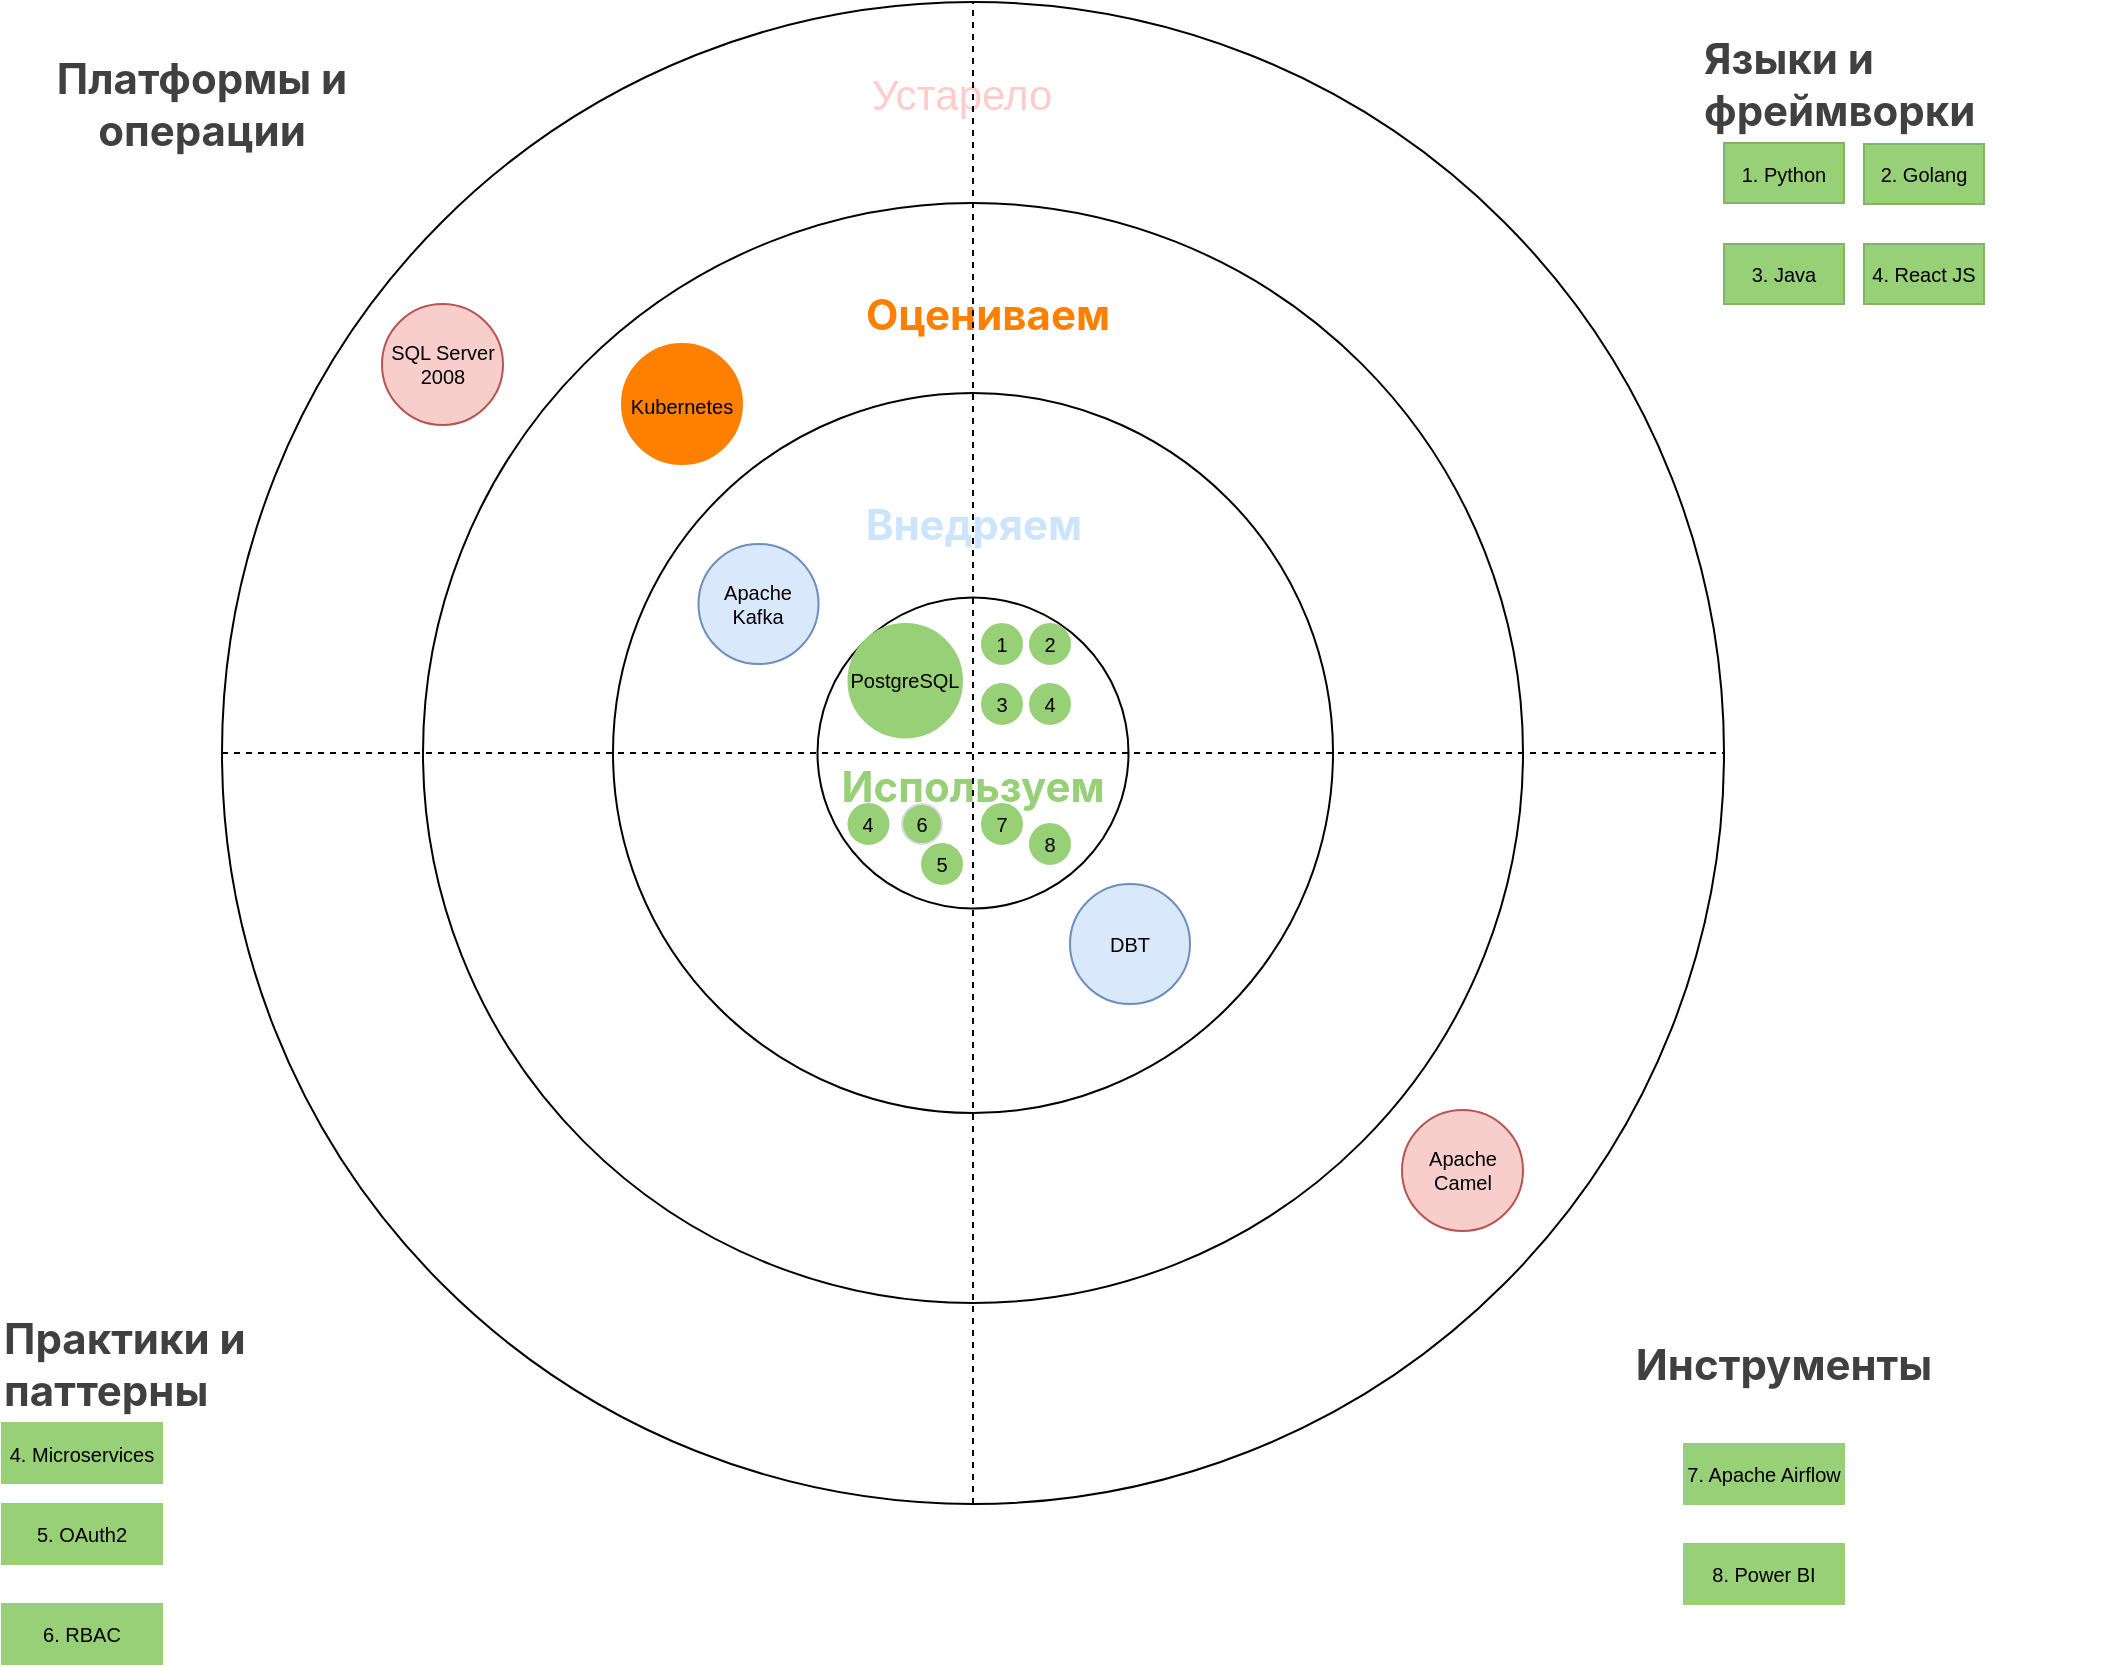 <mxfile version="27.0.5">
  <diagram name="Страница 1" id="iZmvzMKgDoDC7Smftsxc">
    <mxGraphModel dx="2254" dy="-276" grid="1" gridSize="10" guides="1" tooltips="1" connect="1" arrows="1" fold="1" page="1" pageScale="1" pageWidth="827" pageHeight="1169" math="0" shadow="0">
      <root>
        <mxCell id="0" />
        <mxCell id="1" parent="0" />
        <mxCell id="FRCqEFteMWqTk38EWvlJ-1" value="" style="ellipse;whiteSpace=wrap;html=1;aspect=fixed;" parent="1" vertex="1">
          <mxGeometry x="-10" y="1169" width="751" height="751" as="geometry" />
        </mxCell>
        <mxCell id="FRCqEFteMWqTk38EWvlJ-2" value="" style="ellipse;whiteSpace=wrap;html=1;aspect=fixed;" parent="1" vertex="1">
          <mxGeometry x="90.5" y="1269.5" width="550" height="550" as="geometry" />
        </mxCell>
        <mxCell id="FRCqEFteMWqTk38EWvlJ-3" value="" style="ellipse;whiteSpace=wrap;html=1;aspect=fixed;" parent="1" vertex="1">
          <mxGeometry x="185.5" y="1364.5" width="360" height="360" as="geometry" />
        </mxCell>
        <mxCell id="FRCqEFteMWqTk38EWvlJ-4" value="" style="ellipse;whiteSpace=wrap;html=1;aspect=fixed;" parent="1" vertex="1">
          <mxGeometry x="287.75" y="1466.75" width="155.5" height="155.5" as="geometry" />
        </mxCell>
        <mxCell id="FRCqEFteMWqTk38EWvlJ-5" value="&lt;font color=&quot;#ffcccc&quot;&gt;&lt;span style=&quot;font-size: 21px;&quot;&gt;Устарело&lt;/span&gt;&lt;/font&gt;" style="text;html=1;strokeColor=none;fillColor=none;align=center;verticalAlign=middle;whiteSpace=wrap;rounded=0;fontColor=#99FF33;" parent="1" vertex="1">
          <mxGeometry x="330" y="1200" width="60" height="30" as="geometry" />
        </mxCell>
        <mxCell id="FRCqEFteMWqTk38EWvlJ-6" value="&lt;strong style=&quot;font-family: DeepSeek-CJK-patch, Inter, system-ui, -apple-system, BlinkMacSystemFont, &amp;quot;Segoe UI&amp;quot;, Roboto, &amp;quot;Noto Sans&amp;quot;, Ubuntu, Cantarell, &amp;quot;Helvetica Neue&amp;quot;, Oxygen, &amp;quot;Open Sans&amp;quot;, sans-serif; font-size: 21px; text-align: start; background-color: rgb(255, 255, 255);&quot;&gt;&lt;font&gt;Используем&lt;/font&gt;&lt;/strong&gt;" style="text;html=1;strokeColor=none;fillColor=none;align=center;verticalAlign=middle;whiteSpace=wrap;rounded=0;fontColor=#97D077;fontStyle=1;fontSize=41;" parent="1" vertex="1">
          <mxGeometry x="287.75" y="1530" width="154.5" height="50" as="geometry" />
        </mxCell>
        <mxCell id="FRCqEFteMWqTk38EWvlJ-7" value="&lt;strong style=&quot;font-family: DeepSeek-CJK-patch, Inter, system-ui, -apple-system, BlinkMacSystemFont, &amp;quot;Segoe UI&amp;quot;, Roboto, &amp;quot;Noto Sans&amp;quot;, Ubuntu, Cantarell, &amp;quot;Helvetica Neue&amp;quot;, Oxygen, &amp;quot;Open Sans&amp;quot;, sans-serif; text-align: start; background-color: rgb(255, 255, 255);&quot;&gt;&lt;font color=&quot;#cce5ff&quot; style=&quot;font-size: 21px;&quot;&gt;Внедряем&lt;/font&gt;&lt;/strong&gt;" style="text;html=1;strokeColor=none;fillColor=none;align=center;verticalAlign=middle;whiteSpace=wrap;rounded=0;fontSize=21;fontColor=#F7F794;" parent="1" vertex="1">
          <mxGeometry x="301" y="1410" width="130" height="40" as="geometry" />
        </mxCell>
        <mxCell id="FRCqEFteMWqTk38EWvlJ-8" value="&lt;strong style=&quot;font-family: DeepSeek-CJK-patch, Inter, system-ui, -apple-system, BlinkMacSystemFont, &amp;quot;Segoe UI&amp;quot;, Roboto, &amp;quot;Noto Sans&amp;quot;, Ubuntu, Cantarell, &amp;quot;Helvetica Neue&amp;quot;, Oxygen, &amp;quot;Open Sans&amp;quot;, sans-serif; text-align: start; background-color: rgb(255, 255, 255);&quot;&gt;&lt;font style=&quot;font-size: 21px;&quot;&gt;Оцениваем&lt;/font&gt;&lt;/strong&gt;" style="text;html=1;align=center;verticalAlign=middle;whiteSpace=wrap;rounded=0;fontSize=21;fontColor=#FF8000;" parent="1" vertex="1">
          <mxGeometry x="303.25" y="1300" width="140" height="50" as="geometry" />
        </mxCell>
        <mxCell id="FRCqEFteMWqTk38EWvlJ-9" value="" style="endArrow=none;html=1;rounded=0;fontSize=21;fontColor=#FFCCCC;entryX=0.5;entryY=0;entryDx=0;entryDy=0;exitX=0.5;exitY=1;exitDx=0;exitDy=0;strokeWidth=1;dashed=1;" parent="1" source="FRCqEFteMWqTk38EWvlJ-1" target="FRCqEFteMWqTk38EWvlJ-1" edge="1">
          <mxGeometry width="50" height="50" relative="1" as="geometry">
            <mxPoint x="390" y="1560" as="sourcePoint" />
            <mxPoint x="440" y="1510" as="targetPoint" />
          </mxGeometry>
        </mxCell>
        <mxCell id="FRCqEFteMWqTk38EWvlJ-10" value="" style="endArrow=none;html=1;rounded=0;fontSize=21;fontColor=#FFCCCC;exitX=0;exitY=0.5;exitDx=0;exitDy=0;entryX=1;entryY=0.5;entryDx=0;entryDy=0;dashed=1;" parent="1" source="FRCqEFteMWqTk38EWvlJ-1" target="FRCqEFteMWqTk38EWvlJ-1" edge="1">
          <mxGeometry width="50" height="50" relative="1" as="geometry">
            <mxPoint x="390" y="1560" as="sourcePoint" />
            <mxPoint x="440" y="1510" as="targetPoint" />
          </mxGeometry>
        </mxCell>
        <mxCell id="FRCqEFteMWqTk38EWvlJ-11" value="&lt;strong style=&quot;color: rgb(64, 64, 64); font-family: DeepSeek-CJK-patch, Inter, system-ui, -apple-system, BlinkMacSystemFont, &amp;quot;Segoe UI&amp;quot;, Roboto, &amp;quot;Noto Sans&amp;quot;, Ubuntu, Cantarell, &amp;quot;Helvetica Neue&amp;quot;, Oxygen, &amp;quot;Open Sans&amp;quot;, sans-serif; font-style: normal; font-variant-ligatures: normal; font-variant-caps: normal; letter-spacing: normal; orphans: 2; text-align: start; text-indent: 0px; text-transform: none; widows: 2; word-spacing: 0px; -webkit-text-stroke-width: 0px; background-color: rgb(255, 255, 255); text-decoration-thickness: initial; text-decoration-style: initial; text-decoration-color: initial;&quot;&gt;&lt;font style=&quot;font-size: 21px;&quot;&gt;Платформы и операции&lt;/font&gt;&lt;/strong&gt;" style="text;html=1;strokeColor=none;fillColor=none;align=center;verticalAlign=middle;whiteSpace=wrap;rounded=0;fontSize=21;fontColor=#000000;" parent="1" vertex="1">
          <mxGeometry x="-120" y="1190" width="200" height="60" as="geometry" />
        </mxCell>
        <mxCell id="FRCqEFteMWqTk38EWvlJ-12" value="&lt;div style=&quot;text-align: start;&quot;&gt;&lt;font face=&quot;DeepSeek-CJK-patch, Inter, system-ui, -apple-system, BlinkMacSystemFont, Segoe UI, Roboto, Noto Sans, Ubuntu, Cantarell, Helvetica Neue, Oxygen, Open Sans, sans-serif&quot; color=&quot;#404040&quot;&gt;&lt;span style=&quot;background-color: rgb(255, 255, 255);&quot;&gt;&lt;b&gt;Языки и фреймворки&lt;/b&gt;&lt;/span&gt;&lt;/font&gt;&lt;/div&gt;" style="text;html=1;strokeColor=none;fillColor=none;align=center;verticalAlign=middle;whiteSpace=wrap;rounded=0;fontSize=21;fontColor=#000000;" parent="1" vertex="1">
          <mxGeometry x="730" y="1179.5" width="200" height="60" as="geometry" />
        </mxCell>
        <mxCell id="FRCqEFteMWqTk38EWvlJ-13" value="&lt;div style=&quot;text-align: start;&quot;&gt;&lt;font face=&quot;DeepSeek-CJK-patch, Inter, system-ui, -apple-system, BlinkMacSystemFont, Segoe UI, Roboto, Noto Sans, Ubuntu, Cantarell, Helvetica Neue, Oxygen, Open Sans, sans-serif&quot; color=&quot;#404040&quot;&gt;&lt;span style=&quot;background-color: rgb(255, 255, 255);&quot;&gt;&lt;b&gt;Практики и паттерны&lt;/b&gt;&lt;/span&gt;&lt;/font&gt;&lt;/div&gt;" style="text;html=1;strokeColor=none;fillColor=none;align=center;verticalAlign=middle;whiteSpace=wrap;rounded=0;fontSize=21;fontColor=#000000;" parent="1" vertex="1">
          <mxGeometry x="-120" y="1819.5" width="200" height="60" as="geometry" />
        </mxCell>
        <mxCell id="FRCqEFteMWqTk38EWvlJ-14" value="&lt;div style=&quot;text-align: start;&quot;&gt;&lt;font face=&quot;DeepSeek-CJK-patch, Inter, system-ui, -apple-system, BlinkMacSystemFont, Segoe UI, Roboto, Noto Sans, Ubuntu, Cantarell, Helvetica Neue, Oxygen, Open Sans, sans-serif&quot; color=&quot;#404040&quot;&gt;&lt;span style=&quot;background-color: rgb(255, 255, 255);&quot;&gt;&lt;b&gt;Инструменты&lt;/b&gt;&lt;/span&gt;&lt;/font&gt;&lt;/div&gt;" style="text;html=1;strokeColor=none;fillColor=none;align=center;verticalAlign=middle;whiteSpace=wrap;rounded=0;fontSize=21;fontColor=#000000;" parent="1" vertex="1">
          <mxGeometry x="671" y="1819.5" width="200" height="60" as="geometry" />
        </mxCell>
        <mxCell id="FRCqEFteMWqTk38EWvlJ-15" value="SQL Server 2008" style="ellipse;whiteSpace=wrap;html=1;aspect=fixed;fontSize=10;fillColor=#f8cecc;strokeColor=#b85450;" parent="1" vertex="1">
          <mxGeometry x="70" y="1320" width="60.5" height="60.5" as="geometry" />
        </mxCell>
        <mxCell id="FRCqEFteMWqTk38EWvlJ-16" value="Apache Kafka" style="ellipse;whiteSpace=wrap;html=1;aspect=fixed;fontSize=10;fillColor=#dae8fc;strokeColor=#6c8ebf;" parent="1" vertex="1">
          <mxGeometry x="228.25" y="1440" width="60" height="60" as="geometry" />
        </mxCell>
        <mxCell id="FRCqEFteMWqTk38EWvlJ-22" value="&lt;span style=&quot;font-size: 10px;&quot;&gt;Kubernetes&lt;/span&gt;" style="ellipse;whiteSpace=wrap;html=1;aspect=fixed;fontSize=13;fillColor=#FF8000;strokeColor=#FF8000;" parent="1" vertex="1">
          <mxGeometry x="190" y="1340" width="60" height="60" as="geometry" />
        </mxCell>
        <mxCell id="FRCqEFteMWqTk38EWvlJ-25" value="1" style="ellipse;whiteSpace=wrap;html=1;aspect=fixed;fontSize=10;fillColor=#97D077;strokeColor=#97D077;" parent="1" vertex="1">
          <mxGeometry x="370" y="1480" width="20" height="20" as="geometry" />
        </mxCell>
        <mxCell id="FRCqEFteMWqTk38EWvlJ-26" value="2" style="ellipse;whiteSpace=wrap;html=1;aspect=fixed;fontSize=10;fillColor=#97D077;strokeColor=#97D077;" parent="1" vertex="1">
          <mxGeometry x="394" y="1480" width="20" height="20" as="geometry" />
        </mxCell>
        <mxCell id="FRCqEFteMWqTk38EWvlJ-27" value="3" style="ellipse;whiteSpace=wrap;html=1;aspect=fixed;fontSize=10;fillColor=#97D077;strokeColor=#97D077;" parent="1" vertex="1">
          <mxGeometry x="370" y="1510" width="20" height="20" as="geometry" />
        </mxCell>
        <mxCell id="FRCqEFteMWqTk38EWvlJ-28" value="1. Python" style="text;html=1;strokeColor=#82b366;fillColor=#97D077;align=center;verticalAlign=middle;whiteSpace=wrap;rounded=0;fontSize=10;" parent="1" vertex="1">
          <mxGeometry x="741" y="1239.5" width="60" height="30" as="geometry" />
        </mxCell>
        <mxCell id="FRCqEFteMWqTk38EWvlJ-31" value="2. Golang" style="text;html=1;strokeColor=#82b366;fillColor=#97D077;align=center;verticalAlign=middle;whiteSpace=wrap;rounded=0;fontSize=10;" parent="1" vertex="1">
          <mxGeometry x="811" y="1240" width="60" height="30" as="geometry" />
        </mxCell>
        <mxCell id="FRCqEFteMWqTk38EWvlJ-32" value="3. Java" style="text;html=1;strokeColor=#82b366;fillColor=#97D077;align=center;verticalAlign=middle;whiteSpace=wrap;rounded=0;fontSize=10;" parent="1" vertex="1">
          <mxGeometry x="741" y="1290" width="60" height="30" as="geometry" />
        </mxCell>
        <mxCell id="DSyMgDwmZhuR1rYSOm5y-3" value="4. React JS" style="text;html=1;strokeColor=#82b366;fillColor=#97D077;align=center;verticalAlign=middle;whiteSpace=wrap;rounded=0;fontSize=10;" vertex="1" parent="1">
          <mxGeometry x="811" y="1290" width="60" height="30" as="geometry" />
        </mxCell>
        <mxCell id="DSyMgDwmZhuR1rYSOm5y-4" value="4" style="ellipse;whiteSpace=wrap;html=1;aspect=fixed;fontSize=10;fillColor=#97D077;strokeColor=#97D077;" vertex="1" parent="1">
          <mxGeometry x="394" y="1510" width="20" height="20" as="geometry" />
        </mxCell>
        <mxCell id="DSyMgDwmZhuR1rYSOm5y-5" value="4. Microservices" style="text;html=1;strokeColor=#97D077;fillColor=#97D077;align=center;verticalAlign=middle;whiteSpace=wrap;rounded=0;fontSize=10;" vertex="1" parent="1">
          <mxGeometry x="-120" y="1879.5" width="80" height="30" as="geometry" />
        </mxCell>
        <mxCell id="DSyMgDwmZhuR1rYSOm5y-6" value="5. OAuth2" style="text;html=1;strokeColor=#97D077;fillColor=#97D077;align=center;verticalAlign=middle;whiteSpace=wrap;rounded=0;fontSize=10;" vertex="1" parent="1">
          <mxGeometry x="-120" y="1920" width="80" height="30" as="geometry" />
        </mxCell>
        <mxCell id="DSyMgDwmZhuR1rYSOm5y-7" value="6. RBAC" style="text;html=1;strokeColor=#97D077;fillColor=#97D077;align=center;verticalAlign=middle;whiteSpace=wrap;rounded=0;fontSize=10;" vertex="1" parent="1">
          <mxGeometry x="-120" y="1970" width="80" height="30" as="geometry" />
        </mxCell>
        <mxCell id="DSyMgDwmZhuR1rYSOm5y-8" value="4" style="ellipse;whiteSpace=wrap;html=1;aspect=fixed;fontSize=10;fillColor=#97D077;strokeColor=#97D077;" vertex="1" parent="1">
          <mxGeometry x="303.25" y="1570" width="20" height="20" as="geometry" />
        </mxCell>
        <mxCell id="DSyMgDwmZhuR1rYSOm5y-10" value="6" style="ellipse;whiteSpace=wrap;html=1;aspect=fixed;fontSize=10;fillColor=#97D077;strokeColor=#E1D5E7;" vertex="1" parent="1">
          <mxGeometry x="330" y="1570" width="20" height="20" as="geometry" />
        </mxCell>
        <mxCell id="DSyMgDwmZhuR1rYSOm5y-11" value="5" style="ellipse;whiteSpace=wrap;html=1;aspect=fixed;fontSize=10;fillColor=#97D077;strokeColor=#97D077;" vertex="1" parent="1">
          <mxGeometry x="340" y="1590" width="20" height="20" as="geometry" />
        </mxCell>
        <mxCell id="DSyMgDwmZhuR1rYSOm5y-12" value="PostgreSQL" style="ellipse;whiteSpace=wrap;html=1;aspect=fixed;fontSize=10;fillColor=#97D077;strokeColor=#97D077;" vertex="1" parent="1">
          <mxGeometry x="303.25" y="1480" width="56.75" height="56.75" as="geometry" />
        </mxCell>
        <mxCell id="DSyMgDwmZhuR1rYSOm5y-14" value="7. Apache Airflow" style="text;html=1;strokeColor=#97D077;fillColor=#97D077;align=center;verticalAlign=middle;whiteSpace=wrap;rounded=0;fontSize=10;" vertex="1" parent="1">
          <mxGeometry x="721" y="1890" width="80" height="30" as="geometry" />
        </mxCell>
        <mxCell id="DSyMgDwmZhuR1rYSOm5y-15" value="7" style="ellipse;whiteSpace=wrap;html=1;aspect=fixed;fontSize=10;fillColor=#97D077;strokeColor=#97D077;" vertex="1" parent="1">
          <mxGeometry x="370" y="1570" width="20" height="20" as="geometry" />
        </mxCell>
        <mxCell id="DSyMgDwmZhuR1rYSOm5y-17" value="DBT" style="ellipse;whiteSpace=wrap;html=1;aspect=fixed;fontSize=10;fillColor=#dae8fc;strokeColor=#6c8ebf;" vertex="1" parent="1">
          <mxGeometry x="414" y="1610" width="60" height="60" as="geometry" />
        </mxCell>
        <mxCell id="DSyMgDwmZhuR1rYSOm5y-18" value="8. Power BI" style="text;html=1;strokeColor=#97D077;fillColor=#97D077;align=center;verticalAlign=middle;whiteSpace=wrap;rounded=0;fontSize=10;" vertex="1" parent="1">
          <mxGeometry x="721" y="1940" width="80" height="30" as="geometry" />
        </mxCell>
        <mxCell id="DSyMgDwmZhuR1rYSOm5y-19" value="8" style="ellipse;whiteSpace=wrap;html=1;aspect=fixed;fontSize=10;fillColor=#97D077;strokeColor=#97D077;" vertex="1" parent="1">
          <mxGeometry x="394" y="1580" width="20" height="20" as="geometry" />
        </mxCell>
        <mxCell id="DSyMgDwmZhuR1rYSOm5y-20" value="Apache Camel" style="ellipse;whiteSpace=wrap;html=1;aspect=fixed;fontSize=10;fillColor=#f8cecc;strokeColor=#b85450;" vertex="1" parent="1">
          <mxGeometry x="580" y="1723" width="60.5" height="60.5" as="geometry" />
        </mxCell>
      </root>
    </mxGraphModel>
  </diagram>
</mxfile>
